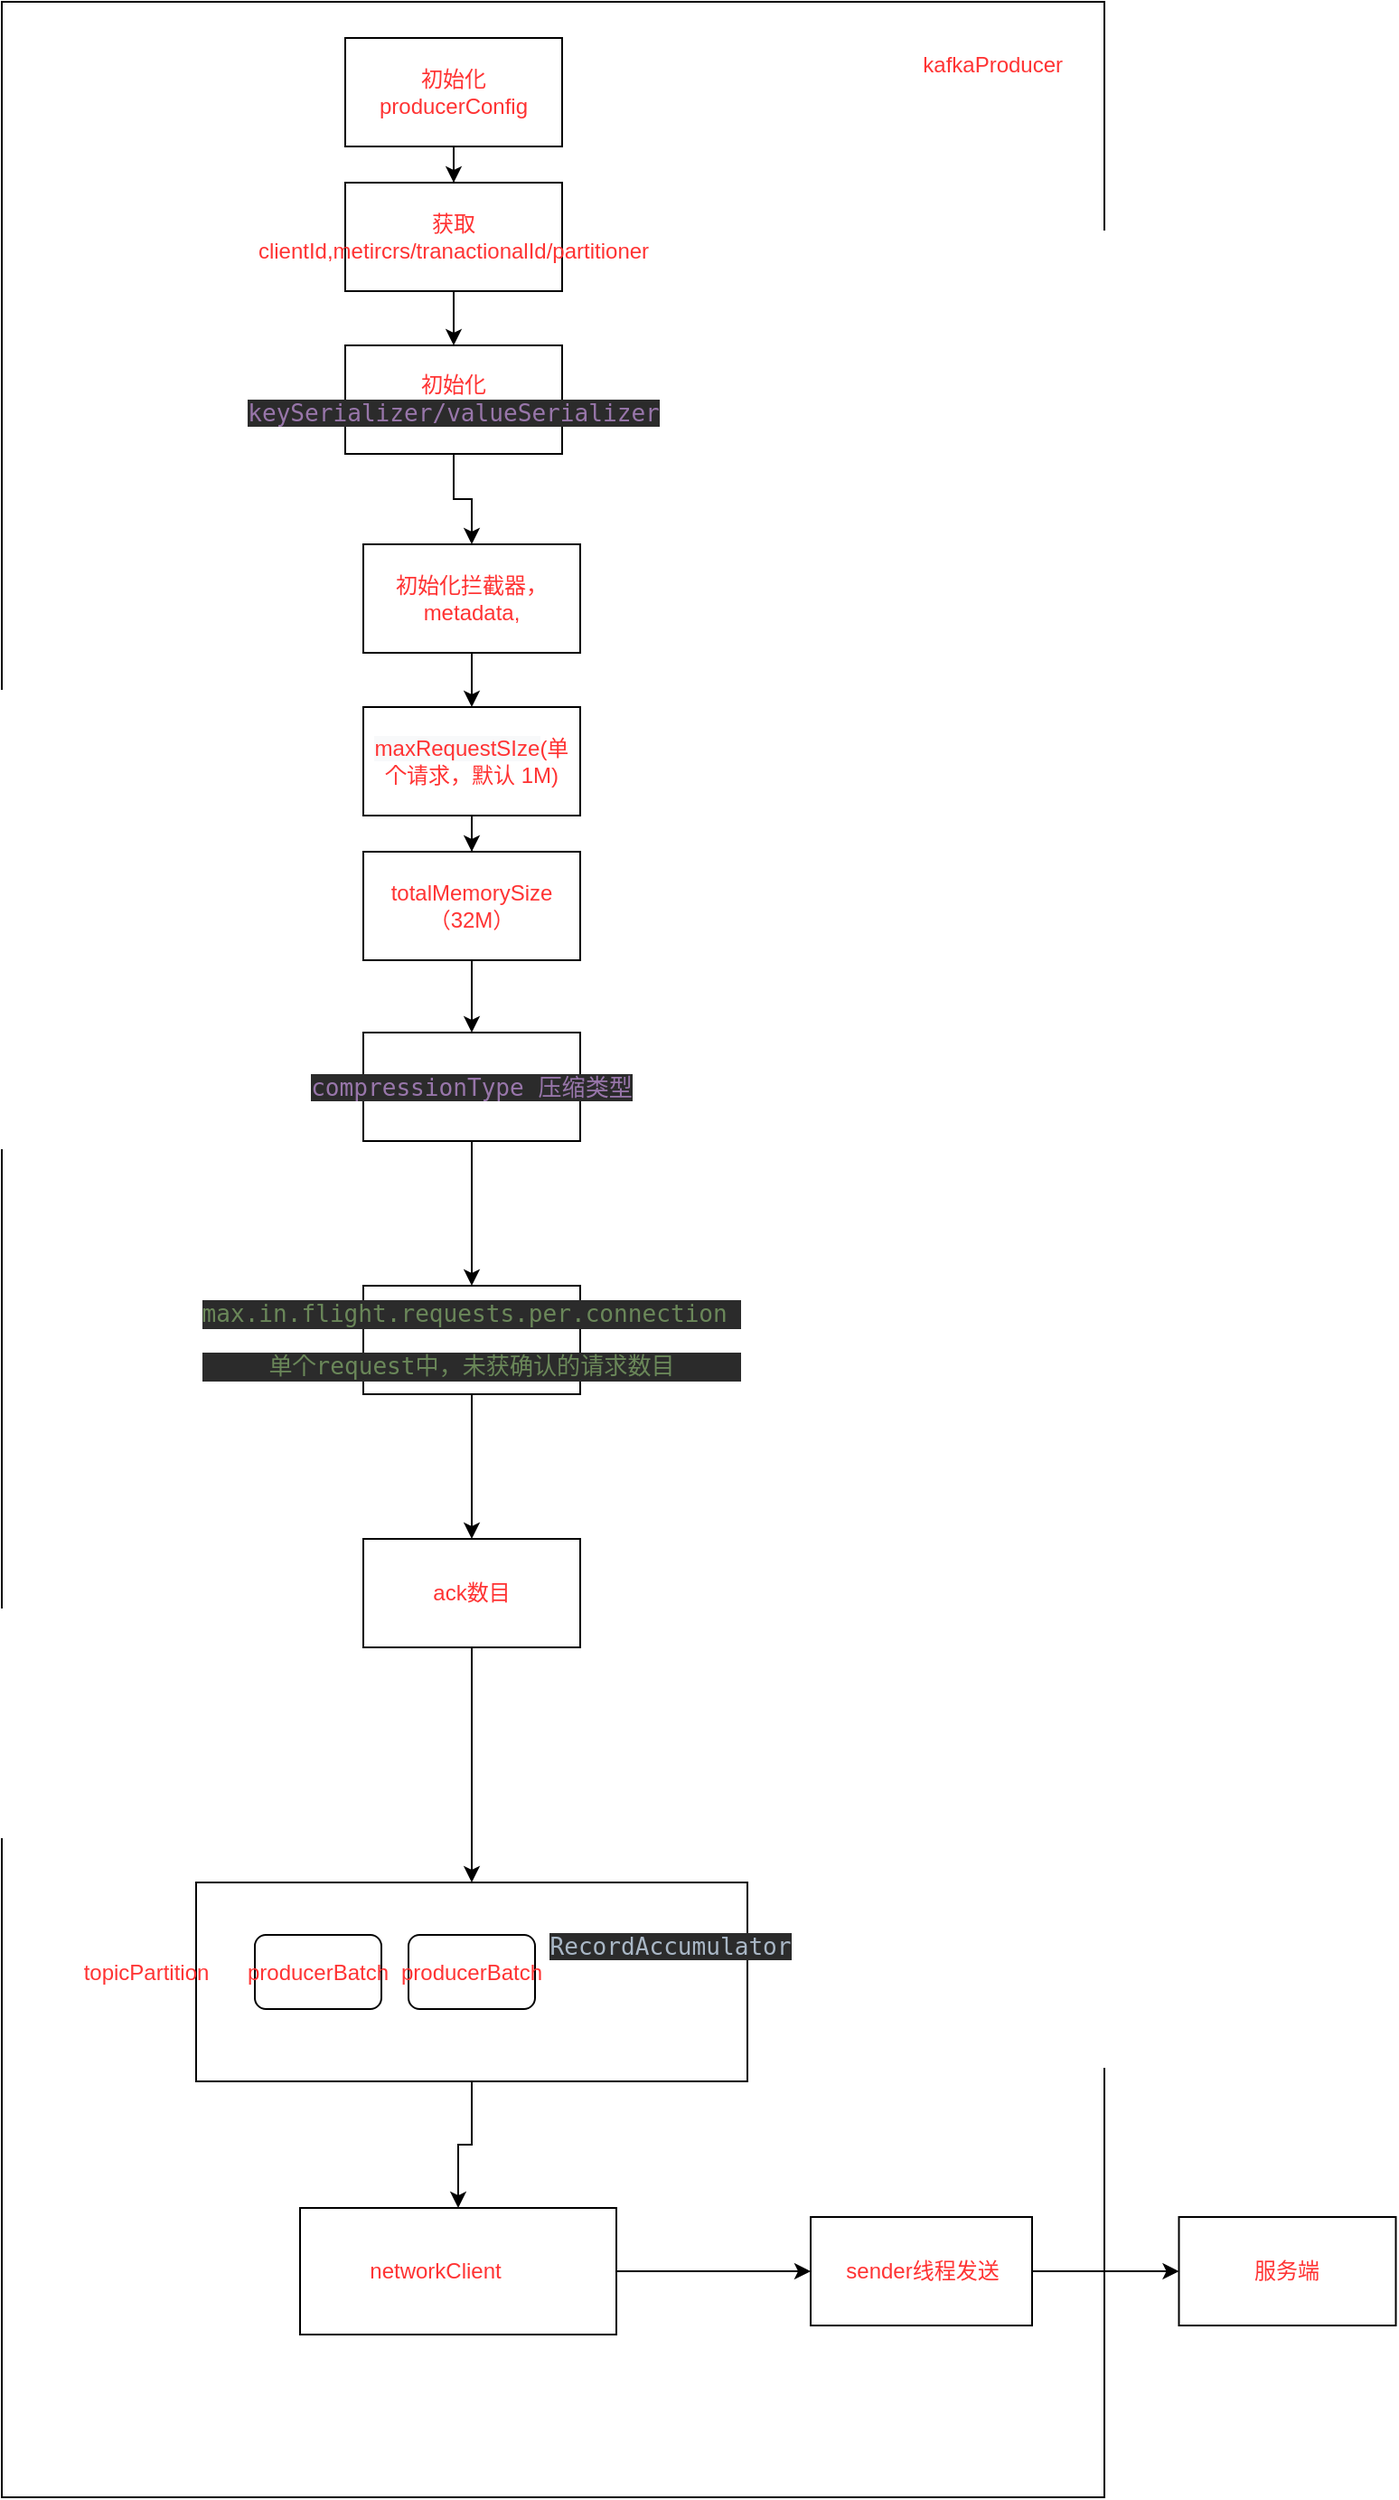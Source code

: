 <mxfile version="15.8.6" type="github" pages="2">
  <diagram id="2RsY1DbQtp5GMzKksHe6" name="Page-1">
    <mxGraphModel dx="946" dy="546" grid="1" gridSize="10" guides="1" tooltips="1" connect="1" arrows="1" fold="1" page="1" pageScale="1" pageWidth="827" pageHeight="1169" math="0" shadow="0">
      <root>
        <mxCell id="0" />
        <mxCell id="1" parent="0" />
        <mxCell id="Le0XuNN7UkYHsd7Vrqni-1" value="" style="rounded=0;whiteSpace=wrap;html=1;fontColor=#FF3333;" parent="1" vertex="1">
          <mxGeometry x="110" y="40" width="610" height="1380" as="geometry" />
        </mxCell>
        <mxCell id="Le0XuNN7UkYHsd7Vrqni-2" value="kafkaProducer&amp;nbsp;" style="text;html=1;strokeColor=none;fillColor=none;align=center;verticalAlign=middle;whiteSpace=wrap;rounded=0;fontColor=#FF3333;" parent="1" vertex="1">
          <mxGeometry x="630" y="60" width="60" height="30" as="geometry" />
        </mxCell>
        <mxCell id="Le0XuNN7UkYHsd7Vrqni-5" value="" style="edgeStyle=orthogonalEdgeStyle;rounded=0;orthogonalLoop=1;jettySize=auto;html=1;fontColor=#FF3333;" parent="1" source="Le0XuNN7UkYHsd7Vrqni-3" target="Le0XuNN7UkYHsd7Vrqni-4" edge="1">
          <mxGeometry relative="1" as="geometry" />
        </mxCell>
        <mxCell id="Le0XuNN7UkYHsd7Vrqni-3" value="初始化producerConfig" style="rounded=0;whiteSpace=wrap;html=1;fontColor=#FF3333;" parent="1" vertex="1">
          <mxGeometry x="300" y="60" width="120" height="60" as="geometry" />
        </mxCell>
        <mxCell id="Le0XuNN7UkYHsd7Vrqni-7" value="" style="edgeStyle=orthogonalEdgeStyle;rounded=0;orthogonalLoop=1;jettySize=auto;html=1;fontColor=#FF3333;" parent="1" source="Le0XuNN7UkYHsd7Vrqni-4" target="Le0XuNN7UkYHsd7Vrqni-6" edge="1">
          <mxGeometry relative="1" as="geometry" />
        </mxCell>
        <mxCell id="Le0XuNN7UkYHsd7Vrqni-4" value="获取clientId,metircrs/tranactionalId/partitioner" style="whiteSpace=wrap;html=1;rounded=0;fontColor=#FF3333;" parent="1" vertex="1">
          <mxGeometry x="300" y="140" width="120" height="60" as="geometry" />
        </mxCell>
        <mxCell id="Le0XuNN7UkYHsd7Vrqni-9" value="" style="edgeStyle=orthogonalEdgeStyle;rounded=0;orthogonalLoop=1;jettySize=auto;html=1;fontColor=#FF3333;" parent="1" source="Le0XuNN7UkYHsd7Vrqni-6" target="Le0XuNN7UkYHsd7Vrqni-8" edge="1">
          <mxGeometry relative="1" as="geometry" />
        </mxCell>
        <mxCell id="Le0XuNN7UkYHsd7Vrqni-6" value="初始化&lt;span style=&quot;color: rgb(152 , 118 , 170) ; background-color: rgb(43 , 43 , 43) ; font-family: &amp;#34;jetbrains mono&amp;#34; , monospace ; font-size: 9.8pt&quot;&gt;keySerializer/&lt;/span&gt;&lt;span style=&quot;color: rgb(152 , 118 , 170) ; background-color: rgb(43 , 43 , 43) ; font-family: &amp;#34;jetbrains mono&amp;#34; , monospace ; font-size: 9.8pt&quot;&gt;valueSerializer&lt;/span&gt;" style="whiteSpace=wrap;html=1;rounded=0;fontColor=#FF3333;" parent="1" vertex="1">
          <mxGeometry x="300" y="230" width="120" height="60" as="geometry" />
        </mxCell>
        <mxCell id="Le0XuNN7UkYHsd7Vrqni-11" value="" style="edgeStyle=orthogonalEdgeStyle;rounded=0;orthogonalLoop=1;jettySize=auto;html=1;fontColor=#FF3333;" parent="1" source="Le0XuNN7UkYHsd7Vrqni-8" target="Le0XuNN7UkYHsd7Vrqni-10" edge="1">
          <mxGeometry relative="1" as="geometry" />
        </mxCell>
        <mxCell id="Le0XuNN7UkYHsd7Vrqni-8" value="初始化拦截器，metadata," style="whiteSpace=wrap;html=1;rounded=0;fontColor=#FF3333;" parent="1" vertex="1">
          <mxGeometry x="310" y="340" width="120" height="60" as="geometry" />
        </mxCell>
        <mxCell id="Le0XuNN7UkYHsd7Vrqni-13" value="" style="edgeStyle=orthogonalEdgeStyle;rounded=0;orthogonalLoop=1;jettySize=auto;html=1;fontColor=#FF3333;" parent="1" source="Le0XuNN7UkYHsd7Vrqni-10" target="Le0XuNN7UkYHsd7Vrqni-12" edge="1">
          <mxGeometry relative="1" as="geometry" />
        </mxCell>
        <mxCell id="Le0XuNN7UkYHsd7Vrqni-10" value="&lt;span style=&quot;color: rgb(255 , 51 , 51) ; font-family: &amp;#34;helvetica&amp;#34; ; font-size: 12px ; font-style: normal ; font-weight: 400 ; letter-spacing: normal ; text-align: center ; text-indent: 0px ; text-transform: none ; word-spacing: 0px ; background-color: rgb(248 , 249 , 250) ; display: inline ; float: none&quot;&gt;maxRequestSIze&lt;/span&gt;(单个请求，默认 1M)" style="whiteSpace=wrap;html=1;rounded=0;fontColor=#FF3333;" parent="1" vertex="1">
          <mxGeometry x="310" y="430" width="120" height="60" as="geometry" />
        </mxCell>
        <mxCell id="Le0XuNN7UkYHsd7Vrqni-15" value="" style="edgeStyle=orthogonalEdgeStyle;rounded=0;orthogonalLoop=1;jettySize=auto;html=1;fontColor=#FF3333;" parent="1" source="Le0XuNN7UkYHsd7Vrqni-12" target="Le0XuNN7UkYHsd7Vrqni-14" edge="1">
          <mxGeometry relative="1" as="geometry" />
        </mxCell>
        <mxCell id="Le0XuNN7UkYHsd7Vrqni-12" value="totalMemorySize（32M）" style="whiteSpace=wrap;html=1;rounded=0;fontColor=#FF3333;" parent="1" vertex="1">
          <mxGeometry x="310" y="510" width="120" height="60" as="geometry" />
        </mxCell>
        <mxCell id="Le0XuNN7UkYHsd7Vrqni-17" value="" style="edgeStyle=orthogonalEdgeStyle;rounded=0;orthogonalLoop=1;jettySize=auto;html=1;fontColor=#FF3333;" parent="1" source="Le0XuNN7UkYHsd7Vrqni-14" target="Le0XuNN7UkYHsd7Vrqni-16" edge="1">
          <mxGeometry relative="1" as="geometry" />
        </mxCell>
        <mxCell id="Le0XuNN7UkYHsd7Vrqni-14" value="&lt;pre style=&quot;background-color: rgb(43 , 43 , 43) ; font-family: &amp;#34;jetbrains mono&amp;#34; , monospace ; font-size: 9.8pt&quot;&gt;&lt;font color=&quot;#9876aa&quot;&gt;compressionType 压缩类型&lt;/font&gt;&lt;/pre&gt;" style="whiteSpace=wrap;html=1;rounded=0;fontColor=#FF3333;" parent="1" vertex="1">
          <mxGeometry x="310" y="610" width="120" height="60" as="geometry" />
        </mxCell>
        <mxCell id="Le0XuNN7UkYHsd7Vrqni-20" value="" style="edgeStyle=orthogonalEdgeStyle;rounded=0;orthogonalLoop=1;jettySize=auto;html=1;fontColor=#FF3333;" parent="1" source="Le0XuNN7UkYHsd7Vrqni-16" target="Le0XuNN7UkYHsd7Vrqni-19" edge="1">
          <mxGeometry relative="1" as="geometry" />
        </mxCell>
        <mxCell id="Le0XuNN7UkYHsd7Vrqni-16" value="&lt;pre style=&quot;background-color: #2b2b2b ; color: #a9b7c6 ; font-family: &amp;#34;jetbrains mono&amp;#34; , monospace ; font-size: 9.8pt&quot;&gt;&lt;span style=&quot;color: #6a8759&quot;&gt;max.in.flight.requests.per.connection &lt;/span&gt;&lt;/pre&gt;&lt;pre style=&quot;background-color: #2b2b2b ; color: #a9b7c6 ; font-family: &amp;#34;jetbrains mono&amp;#34; , monospace ; font-size: 9.8pt&quot;&gt;&lt;span style=&quot;color: #6a8759&quot;&gt;单个request中，未获确认的请求数目&lt;/span&gt;&lt;/pre&gt;" style="whiteSpace=wrap;html=1;rounded=0;fontColor=#FF3333;" parent="1" vertex="1">
          <mxGeometry x="310" y="750" width="120" height="60" as="geometry" />
        </mxCell>
        <mxCell id="Le0XuNN7UkYHsd7Vrqni-22" value="" style="edgeStyle=orthogonalEdgeStyle;rounded=0;orthogonalLoop=1;jettySize=auto;html=1;fontColor=#FF3333;" parent="1" source="Le0XuNN7UkYHsd7Vrqni-19" target="Le0XuNN7UkYHsd7Vrqni-21" edge="1">
          <mxGeometry relative="1" as="geometry" />
        </mxCell>
        <mxCell id="Le0XuNN7UkYHsd7Vrqni-19" value="ack数目" style="whiteSpace=wrap;html=1;rounded=0;fontColor=#FF3333;" parent="1" vertex="1">
          <mxGeometry x="310" y="890" width="120" height="60" as="geometry" />
        </mxCell>
        <mxCell id="Le0XuNN7UkYHsd7Vrqni-31" value="" style="edgeStyle=orthogonalEdgeStyle;rounded=0;orthogonalLoop=1;jettySize=auto;html=1;fontColor=#FF3333;" parent="1" source="Le0XuNN7UkYHsd7Vrqni-21" target="Le0XuNN7UkYHsd7Vrqni-30" edge="1">
          <mxGeometry relative="1" as="geometry" />
        </mxCell>
        <mxCell id="Le0XuNN7UkYHsd7Vrqni-21" value="&lt;pre style=&quot;background-color: #2b2b2b ; color: #a9b7c6 ; font-family: &amp;#34;jetbrains mono&amp;#34; , monospace ; font-size: 9.8pt&quot;&gt;&lt;br&gt;&lt;/pre&gt;" style="whiteSpace=wrap;html=1;rounded=0;fontColor=#FF3333;" parent="1" vertex="1">
          <mxGeometry x="217.5" y="1080" width="305" height="110" as="geometry" />
        </mxCell>
        <mxCell id="Le0XuNN7UkYHsd7Vrqni-26" value="producerBatch" style="rounded=1;whiteSpace=wrap;html=1;fontColor=#FF3333;" parent="1" vertex="1">
          <mxGeometry x="250" y="1109" width="70" height="41" as="geometry" />
        </mxCell>
        <mxCell id="Le0XuNN7UkYHsd7Vrqni-27" value="topicPartition" style="text;html=1;strokeColor=none;fillColor=none;align=center;verticalAlign=middle;whiteSpace=wrap;rounded=0;fontColor=#FF3333;" parent="1" vertex="1">
          <mxGeometry x="160" y="1114.5" width="60" height="30" as="geometry" />
        </mxCell>
        <mxCell id="Le0XuNN7UkYHsd7Vrqni-28" value="producerBatch" style="rounded=1;whiteSpace=wrap;html=1;fontColor=#FF3333;" parent="1" vertex="1">
          <mxGeometry x="335" y="1109" width="70" height="41" as="geometry" />
        </mxCell>
        <mxCell id="Le0XuNN7UkYHsd7Vrqni-29" value="&lt;pre style=&quot;background-color: #2b2b2b ; color: #a9b7c6 ; font-family: &amp;#34;jetbrains mono&amp;#34; , monospace ; font-size: 9.8pt&quot;&gt;RecordAccumulator&lt;/pre&gt;" style="text;html=1;strokeColor=none;fillColor=none;align=center;verticalAlign=middle;whiteSpace=wrap;rounded=0;fontColor=#FF3333;" parent="1" vertex="1">
          <mxGeometry x="450" y="1100" width="60" height="30" as="geometry" />
        </mxCell>
        <mxCell id="Le0XuNN7UkYHsd7Vrqni-35" value="" style="edgeStyle=orthogonalEdgeStyle;rounded=0;orthogonalLoop=1;jettySize=auto;html=1;fontColor=#FF3333;" parent="1" source="Le0XuNN7UkYHsd7Vrqni-30" target="Le0XuNN7UkYHsd7Vrqni-34" edge="1">
          <mxGeometry relative="1" as="geometry" />
        </mxCell>
        <mxCell id="Le0XuNN7UkYHsd7Vrqni-30" value="&lt;pre style=&quot;background-color: #2b2b2b ; color: #a9b7c6 ; font-family: &amp;#34;jetbrains mono&amp;#34; , monospace ; font-size: 9.8pt&quot;&gt;&lt;br&gt;&lt;/pre&gt;" style="rounded=0;whiteSpace=wrap;html=1;fontColor=#FF3333;" parent="1" vertex="1">
          <mxGeometry x="275" y="1260" width="175" height="70" as="geometry" />
        </mxCell>
        <mxCell id="Le0XuNN7UkYHsd7Vrqni-33" value="networkClient" style="text;html=1;strokeColor=none;fillColor=none;align=center;verticalAlign=middle;whiteSpace=wrap;rounded=0;fontColor=#FF3333;" parent="1" vertex="1">
          <mxGeometry x="320" y="1280" width="60" height="30" as="geometry" />
        </mxCell>
        <mxCell id="Le0XuNN7UkYHsd7Vrqni-37" value="" style="edgeStyle=orthogonalEdgeStyle;rounded=0;orthogonalLoop=1;jettySize=auto;html=1;fontColor=#FF3333;" parent="1" source="Le0XuNN7UkYHsd7Vrqni-34" target="Le0XuNN7UkYHsd7Vrqni-36" edge="1">
          <mxGeometry relative="1" as="geometry" />
        </mxCell>
        <mxCell id="Le0XuNN7UkYHsd7Vrqni-34" value="sender线程发送" style="whiteSpace=wrap;html=1;rounded=0;fontColor=#FF3333;" parent="1" vertex="1">
          <mxGeometry x="557.5" y="1265" width="122.5" height="60" as="geometry" />
        </mxCell>
        <mxCell id="Le0XuNN7UkYHsd7Vrqni-36" value="服务端" style="whiteSpace=wrap;html=1;rounded=0;fontColor=#FF3333;" parent="1" vertex="1">
          <mxGeometry x="761.25" y="1265" width="120" height="60" as="geometry" />
        </mxCell>
      </root>
    </mxGraphModel>
  </diagram>
  <diagram id="LQlr5eBiDL5cCr8URutE" name="Page-2">
    <mxGraphModel dx="946" dy="1715" grid="1" gridSize="10" guides="1" tooltips="1" connect="1" arrows="1" fold="1" page="1" pageScale="1" pageWidth="827" pageHeight="1169" math="0" shadow="0">
      <root>
        <mxCell id="08VkqXTN-9vtRAVB-POy-0" />
        <mxCell id="08VkqXTN-9vtRAVB-POy-1" parent="08VkqXTN-9vtRAVB-POy-0" />
        <mxCell id="wshkrB87EwRqOd_le96b-0" value="" style="rounded=0;whiteSpace=wrap;html=1;" vertex="1" parent="08VkqXTN-9vtRAVB-POy-1">
          <mxGeometry x="109" y="-70" width="610" height="780" as="geometry" />
        </mxCell>
        <mxCell id="wshkrB87EwRqOd_le96b-1" value="" style="edgeStyle=orthogonalEdgeStyle;rounded=0;orthogonalLoop=1;jettySize=auto;html=1;" edge="1" parent="08VkqXTN-9vtRAVB-POy-1" source="wshkrB87EwRqOd_le96b-2" target="wshkrB87EwRqOd_le96b-4">
          <mxGeometry relative="1" as="geometry" />
        </mxCell>
        <mxCell id="wshkrB87EwRqOd_le96b-2" value="&lt;pre style=&quot;background-color: #2b2b2b ; color: #a9b7c6 ; font-family: &amp;#34;jetbrains mono&amp;#34; , monospace ; font-size: 9.8pt&quot;&gt;&lt;span style=&quot;color: #ffc66d&quot;&gt;doSend&lt;/span&gt;(ProducerRecord&amp;lt;&lt;span style=&quot;color: #507874&quot;&gt;K&lt;/span&gt;&lt;span style=&quot;color: #cc7832&quot;&gt;, &lt;/span&gt;&lt;span style=&quot;color: #507874&quot;&gt;V&lt;/span&gt;&amp;gt; record&lt;span style=&quot;color: #cc7832&quot;&gt;, &lt;/span&gt;Callback callback) {&lt;/pre&gt;" style="rounded=0;whiteSpace=wrap;html=1;" vertex="1" parent="08VkqXTN-9vtRAVB-POy-1">
          <mxGeometry x="139" width="410" height="50" as="geometry" />
        </mxCell>
        <mxCell id="wshkrB87EwRqOd_le96b-3" value="" style="edgeStyle=orthogonalEdgeStyle;rounded=0;orthogonalLoop=1;jettySize=auto;html=1;" edge="1" parent="08VkqXTN-9vtRAVB-POy-1" source="wshkrB87EwRqOd_le96b-4" target="wshkrB87EwRqOd_le96b-7">
          <mxGeometry relative="1" as="geometry" />
        </mxCell>
        <mxCell id="wshkrB87EwRqOd_le96b-4" value="确认要送数据的元数据可用（ClusterAndWaitTime）" style="rounded=1;whiteSpace=wrap;html=1;" vertex="1" parent="08VkqXTN-9vtRAVB-POy-1">
          <mxGeometry x="284" y="100" width="120" height="60" as="geometry" />
        </mxCell>
        <mxCell id="wshkrB87EwRqOd_le96b-5" value="producer doSend" style="text;html=1;strokeColor=none;fillColor=none;align=center;verticalAlign=middle;whiteSpace=wrap;rounded=0;" vertex="1" parent="08VkqXTN-9vtRAVB-POy-1">
          <mxGeometry x="450" y="370" width="220" height="30" as="geometry" />
        </mxCell>
        <mxCell id="wshkrB87EwRqOd_le96b-6" value="" style="edgeStyle=orthogonalEdgeStyle;rounded=0;orthogonalLoop=1;jettySize=auto;html=1;" edge="1" parent="08VkqXTN-9vtRAVB-POy-1" source="wshkrB87EwRqOd_le96b-7" target="wshkrB87EwRqOd_le96b-9">
          <mxGeometry relative="1" as="geometry" />
        </mxCell>
        <mxCell id="wshkrB87EwRqOd_le96b-7" value="获取key/value序列化的对象(&lt;span style=&quot;color: rgb(152 , 118 , 170) ; background-color: rgb(43 , 43 , 43) ; font-family: &amp;#34;jetbrains mono&amp;#34; , monospace ; font-size: 9.8pt&quot;&gt;keySerializer/&lt;/span&gt;&lt;span style=&quot;color: rgb(152 , 118 , 170) ; background-color: rgb(43 , 43 , 43) ; font-family: &amp;#34;jetbrains mono&amp;#34; , monospace ; font-size: 9.8pt&quot;&gt;valueSerializer&lt;/span&gt;&lt;span&gt;)&lt;/span&gt;" style="whiteSpace=wrap;html=1;rounded=1;" vertex="1" parent="08VkqXTN-9vtRAVB-POy-1">
          <mxGeometry x="284" y="190" width="120" height="60" as="geometry" />
        </mxCell>
        <mxCell id="wshkrB87EwRqOd_le96b-8" value="" style="edgeStyle=orthogonalEdgeStyle;rounded=0;orthogonalLoop=1;jettySize=auto;html=1;fontColor=#FF3333;" edge="1" parent="08VkqXTN-9vtRAVB-POy-1" source="wshkrB87EwRqOd_le96b-9" target="wshkrB87EwRqOd_le96b-11">
          <mxGeometry relative="1" as="geometry" />
        </mxCell>
        <mxCell id="wshkrB87EwRqOd_le96b-9" value="加载过滤器，一级获取客户ID" style="whiteSpace=wrap;html=1;rounded=1;" vertex="1" parent="08VkqXTN-9vtRAVB-POy-1">
          <mxGeometry x="284" y="280" width="120" height="60" as="geometry" />
        </mxCell>
        <mxCell id="wshkrB87EwRqOd_le96b-10" value="&lt;pre style=&quot;background-color: rgb(43, 43, 43); font-family: &amp;quot;jetbrains mono&amp;quot;, monospace; font-size: 9.8pt;&quot;&gt;KafkaProducer&lt;/pre&gt;" style="text;html=1;strokeColor=none;fillColor=none;align=center;verticalAlign=middle;whiteSpace=wrap;rounded=0;fontColor=#FF3333;" vertex="1" parent="08VkqXTN-9vtRAVB-POy-1">
          <mxGeometry x="599" y="-30" width="80" height="40" as="geometry" />
        </mxCell>
        <mxCell id="wshkrB87EwRqOd_le96b-14" value="" style="edgeStyle=orthogonalEdgeStyle;rounded=0;orthogonalLoop=1;jettySize=auto;html=1;" edge="1" parent="08VkqXTN-9vtRAVB-POy-1" source="wshkrB87EwRqOd_le96b-11" target="wshkrB87EwRqOd_le96b-13">
          <mxGeometry relative="1" as="geometry" />
        </mxCell>
        <mxCell id="wshkrB87EwRqOd_le96b-11" value="计算当前topic的分区号（负载均衡，默认rr）" style="whiteSpace=wrap;html=1;rounded=1;" vertex="1" parent="08VkqXTN-9vtRAVB-POy-1">
          <mxGeometry x="284" y="380" width="120" height="60" as="geometry" />
        </mxCell>
        <mxCell id="wshkrB87EwRqOd_le96b-12" value="" style="rounded=0;whiteSpace=wrap;html=1;fontColor=#FF3333;" vertex="1" parent="08VkqXTN-9vtRAVB-POy-1">
          <mxGeometry x="189" y="-710" width="271" height="200" as="geometry" />
        </mxCell>
        <mxCell id="wshkrB87EwRqOd_le96b-16" value="" style="edgeStyle=orthogonalEdgeStyle;rounded=0;orthogonalLoop=1;jettySize=auto;html=1;" edge="1" parent="08VkqXTN-9vtRAVB-POy-1" source="wshkrB87EwRqOd_le96b-13" target="wshkrB87EwRqOd_le96b-15">
          <mxGeometry relative="1" as="geometry" />
        </mxCell>
        <mxCell id="wshkrB87EwRqOd_le96b-13" value="封装回调对象；事物管理器" style="whiteSpace=wrap;html=1;rounded=1;" vertex="1" parent="08VkqXTN-9vtRAVB-POy-1">
          <mxGeometry x="284" y="470" width="120" height="60" as="geometry" />
        </mxCell>
        <mxCell id="wshkrB87EwRqOd_le96b-15" value="记录放在内存池当中" style="whiteSpace=wrap;html=1;rounded=1;" vertex="1" parent="08VkqXTN-9vtRAVB-POy-1">
          <mxGeometry x="284" y="570" width="120" height="60" as="geometry" />
        </mxCell>
        <mxCell id="wshkrB87EwRqOd_le96b-17" value="" style="rounded=0;whiteSpace=wrap;html=1;" vertex="1" parent="08VkqXTN-9vtRAVB-POy-1">
          <mxGeometry x="110" y="840" width="580" height="690" as="geometry" />
        </mxCell>
        <mxCell id="wshkrB87EwRqOd_le96b-18" value="&lt;pre style=&quot;background-color: #2b2b2b ; color: #a9b7c6 ; font-family: &amp;#34;jetbrains mono&amp;#34; , monospace ; font-size: 9.8pt&quot;&gt;RecordAccumulator 内存池&lt;/pre&gt;" style="text;html=1;strokeColor=none;fillColor=none;align=center;verticalAlign=middle;whiteSpace=wrap;rounded=0;" vertex="1" parent="08VkqXTN-9vtRAVB-POy-1">
          <mxGeometry x="520" y="850" width="60" height="30" as="geometry" />
        </mxCell>
        <mxCell id="-FqThS1r9pVHNP5tgcdI-2" value="" style="edgeStyle=orthogonalEdgeStyle;rounded=0;orthogonalLoop=1;jettySize=auto;html=1;" edge="1" parent="08VkqXTN-9vtRAVB-POy-1" source="-FqThS1r9pVHNP5tgcdI-0" target="-FqThS1r9pVHNP5tgcdI-1">
          <mxGeometry relative="1" as="geometry" />
        </mxCell>
        <mxCell id="-FqThS1r9pVHNP5tgcdI-0" value="&lt;pre style=&quot;background-color: #2b2b2b ; color: #a9b7c6 ; font-family: &amp;#34;jetbrains mono&amp;#34; , monospace ; font-size: 9.8pt&quot;&gt;&lt;span style=&quot;color: #9876aa&quot;&gt;appendsInProgress &lt;/span&gt;&lt;/pre&gt;&lt;pre style=&quot;background-color: #2b2b2b ; color: #a9b7c6 ; font-family: &amp;#34;jetbrains mono&amp;#34; , monospace ; font-size: 9.8pt&quot;&gt;&lt;span style=&quot;color: #9876aa&quot;&gt;获取当前处理的producerBatch数目，并且加一&lt;/span&gt;&lt;/pre&gt;" style="rounded=1;whiteSpace=wrap;html=1;" vertex="1" parent="08VkqXTN-9vtRAVB-POy-1">
          <mxGeometry x="230" y="880" width="120" height="60" as="geometry" />
        </mxCell>
        <mxCell id="-FqThS1r9pVHNP5tgcdI-4" value="" style="edgeStyle=orthogonalEdgeStyle;rounded=0;orthogonalLoop=1;jettySize=auto;html=1;" edge="1" parent="08VkqXTN-9vtRAVB-POy-1" source="-FqThS1r9pVHNP5tgcdI-1" target="-FqThS1r9pVHNP5tgcdI-3">
          <mxGeometry relative="1" as="geometry" />
        </mxCell>
        <mxCell id="-FqThS1r9pVHNP5tgcdI-1" value="&lt;pre style=&quot;background-color: #2b2b2b ; color: #a9b7c6 ; font-family: &amp;#34;jetbrains mono&amp;#34; , monospace ; font-size: 9.8pt&quot;&gt;&lt;span style=&quot;color: #808080&quot;&gt;获取当前topicpartition&lt;/span&gt;&lt;/pre&gt;&lt;pre style=&quot;background-color: #2b2b2b ; color: #a9b7c6 ; font-family: &amp;#34;jetbrains mono&amp;#34; , monospace ; font-size: 9.8pt&quot;&gt;&lt;span style=&quot;color: #808080&quot;&gt;所在内存池队列&lt;/span&gt;&lt;/pre&gt;" style="whiteSpace=wrap;html=1;rounded=1;" vertex="1" parent="08VkqXTN-9vtRAVB-POy-1">
          <mxGeometry x="230" y="1020" width="120" height="60" as="geometry" />
        </mxCell>
        <mxCell id="-FqThS1r9pVHNP5tgcdI-6" value="" style="edgeStyle=orthogonalEdgeStyle;rounded=0;orthogonalLoop=1;jettySize=auto;html=1;" edge="1" parent="08VkqXTN-9vtRAVB-POy-1" source="-FqThS1r9pVHNP5tgcdI-3" target="-FqThS1r9pVHNP5tgcdI-5">
          <mxGeometry relative="1" as="geometry" />
        </mxCell>
        <mxCell id="-FqThS1r9pVHNP5tgcdI-3" value="加锁，尝试增加数据行" style="whiteSpace=wrap;html=1;rounded=1;" vertex="1" parent="08VkqXTN-9vtRAVB-POy-1">
          <mxGeometry x="230" y="1160" width="120" height="60" as="geometry" />
        </mxCell>
        <mxCell id="-FqThS1r9pVHNP5tgcdI-5" value="" style="whiteSpace=wrap;html=1;rounded=1;" vertex="1" parent="08VkqXTN-9vtRAVB-POy-1">
          <mxGeometry x="230" y="1300" width="120" height="60" as="geometry" />
        </mxCell>
      </root>
    </mxGraphModel>
  </diagram>
</mxfile>

